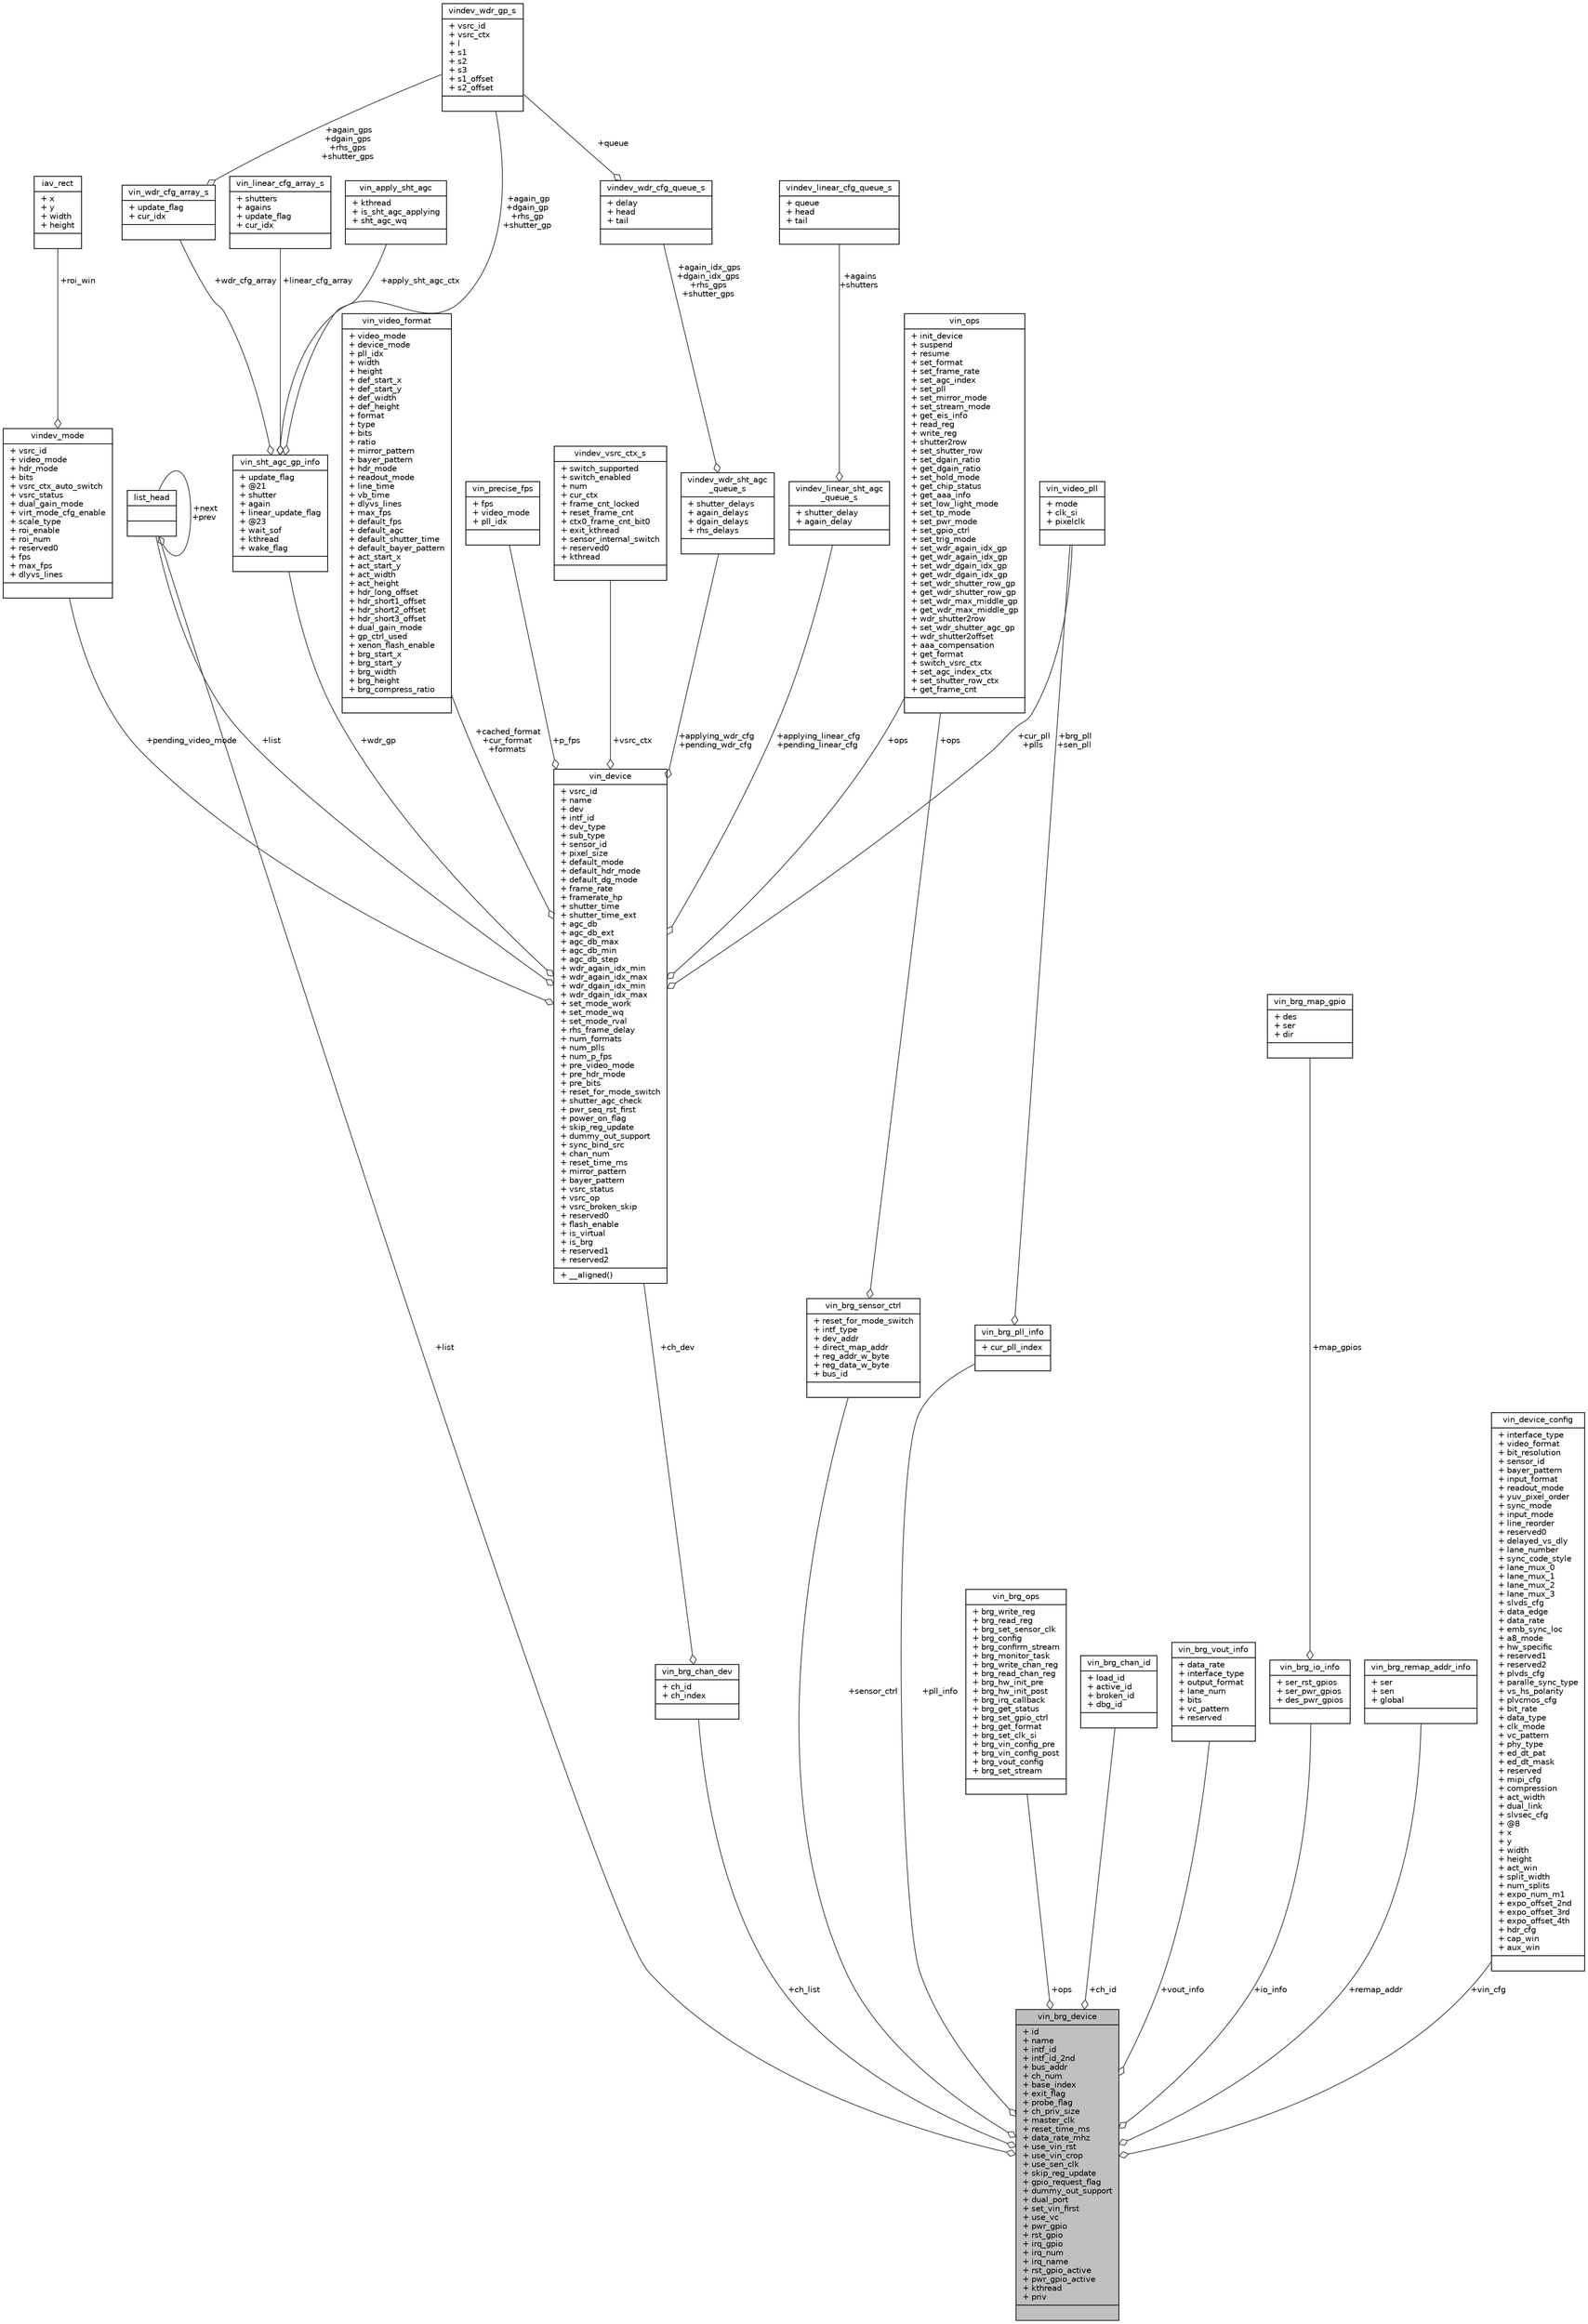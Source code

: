 digraph "vin_brg_device"
{
 // INTERACTIVE_SVG=YES
 // LATEX_PDF_SIZE
  bgcolor="transparent";
  edge [fontname="Helvetica",fontsize="10",labelfontname="Helvetica",labelfontsize="10"];
  node [fontname="Helvetica",fontsize="10",shape=record];
  Node1 [label="{vin_brg_device\n|+ id\l+ name\l+ intf_id\l+ intf_id_2nd\l+ bus_addr\l+ ch_num\l+ base_index\l+ exit_flag\l+ probe_flag\l+ ch_priv_size\l+ master_clk\l+ reset_time_ms\l+ data_rate_mhz\l+ use_vin_rst\l+ use_vin_crop\l+ use_sen_clk\l+ skip_reg_update\l+ gpio_request_flag\l+ dummy_out_support\l+ dual_port\l+ set_vin_first\l+ use_vc\l+ pwr_gpio\l+ rst_gpio\l+ irq_gpio\l+ irq_num\l+ irq_name\l+ rst_gpio_active\l+ pwr_gpio_active\l+ kthread\l+ priv\l|}",height=0.2,width=0.4,color="black", fillcolor="grey75", style="filled", fontcolor="black",tooltip=" "];
  Node2 -> Node1 [color="grey25",fontsize="10",style="solid",label=" +list" ,arrowhead="odiamond",fontname="Helvetica"];
  Node2 [label="{list_head\n||}",height=0.2,width=0.4,color="black",URL="/root/CooperSDK1.6_Provided/cooper_linux_sdk_1.6_20240129/cooper_linux_sdk_1.6/ambarella/out/doc_out/cv3_doc/doc/library/library.tag$d9/d93/structlist__head",tooltip=" "];
  Node2 -> Node2 [color="grey25",fontsize="10",style="solid",label=" +next\n+prev" ,arrowhead="odiamond",fontname="Helvetica"];
  Node3 -> Node1 [color="grey25",fontsize="10",style="solid",label=" +ops" ,arrowhead="odiamond",fontname="Helvetica"];
  Node3 [label="{vin_brg_ops\n|+ brg_write_reg\l+ brg_read_reg\l+ brg_set_sensor_clk\l+ brg_config\l+ brg_confirm_stream\l+ brg_monitor_task\l+ brg_write_chan_reg\l+ brg_read_chan_reg\l+ brg_hw_init_pre\l+ brg_hw_init_post\l+ brg_irq_callback\l+ brg_get_status\l+ brg_set_gpio_ctrl\l+ brg_get_format\l+ brg_set_clk_si\l+ brg_vin_config_pre\l+ brg_vin_config_post\l+ brg_vout_config\l+ brg_set_stream\l|}",height=0.2,width=0.4,color="black",URL="$d7/d15/structvin__brg__ops.html",tooltip=" "];
  Node4 -> Node1 [color="grey25",fontsize="10",style="solid",label=" +ch_id" ,arrowhead="odiamond",fontname="Helvetica"];
  Node4 [label="{vin_brg_chan_id\n|+ load_id\l+ active_id\l+ broken_id\l+ dbg_id\l|}",height=0.2,width=0.4,color="black",URL="$d7/d20/structvin__brg__chan__id.html",tooltip=" "];
  Node5 -> Node1 [color="grey25",fontsize="10",style="solid",label=" +ch_list" ,arrowhead="odiamond",fontname="Helvetica"];
  Node5 [label="{vin_brg_chan_dev\n|+ ch_id\l+ ch_index\l|}",height=0.2,width=0.4,color="black",URL="$d0/d6a/structvin__brg__chan__dev.html",tooltip=" "];
  Node6 -> Node5 [color="grey25",fontsize="10",style="solid",label=" +ch_dev" ,arrowhead="odiamond",fontname="Helvetica"];
  Node6 [label="{vin_device\n|+ vsrc_id\l+ name\l+ dev\l+ intf_id\l+ dev_type\l+ sub_type\l+ sensor_id\l+ pixel_size\l+ default_mode\l+ default_hdr_mode\l+ default_dg_mode\l+ frame_rate\l+ framerate_hp\l+ shutter_time\l+ shutter_time_ext\l+ agc_db\l+ agc_db_ext\l+ agc_db_max\l+ agc_db_min\l+ agc_db_step\l+ wdr_again_idx_min\l+ wdr_again_idx_max\l+ wdr_dgain_idx_min\l+ wdr_dgain_idx_max\l+ set_mode_work\l+ set_mode_wq\l+ set_mode_rval\l+ rhs_frame_delay\l+ num_formats\l+ num_plls\l+ num_p_fps\l+ pre_video_mode\l+ pre_hdr_mode\l+ pre_bits\l+ reset_for_mode_switch\l+ shutter_agc_check\l+ pwr_seq_rst_first\l+ power_on_flag\l+ skip_reg_update\l+ dummy_out_support\l+ sync_bind_src\l+ chan_num\l+ reset_time_ms\l+ mirror_pattern\l+ bayer_pattern\l+ vsrc_status\l+ vsrc_op\l+ vsrc_broken_skip\l+ reserved0\l+ flash_enable\l+ is_virtual\l+ is_brg\l+ reserved1\l+ reserved2\l|+ __aligned()\l}",height=0.2,width=0.4,color="black",URL="$d3/d78/structvin__device.html",tooltip=" "];
  Node7 -> Node6 [color="grey25",fontsize="10",style="solid",label=" +ops" ,arrowhead="odiamond",fontname="Helvetica"];
  Node7 [label="{vin_ops\n|+ init_device\l+ suspend\l+ resume\l+ set_format\l+ set_frame_rate\l+ set_agc_index\l+ set_pll\l+ set_mirror_mode\l+ set_stream_mode\l+ get_eis_info\l+ read_reg\l+ write_reg\l+ shutter2row\l+ set_shutter_row\l+ set_dgain_ratio\l+ get_dgain_ratio\l+ set_hold_mode\l+ get_chip_status\l+ get_aaa_info\l+ set_low_light_mode\l+ set_tp_mode\l+ set_pwr_mode\l+ set_gpio_ctrl\l+ set_trig_mode\l+ set_wdr_again_idx_gp\l+ get_wdr_again_idx_gp\l+ set_wdr_dgain_idx_gp\l+ get_wdr_dgain_idx_gp\l+ set_wdr_shutter_row_gp\l+ get_wdr_shutter_row_gp\l+ set_wdr_max_middle_gp\l+ get_wdr_max_middle_gp\l+ wdr_shutter2row\l+ set_wdr_shutter_agc_gp\l+ wdr_shutter2offset\l+ aaa_compensation\l+ get_format\l+ switch_vsrc_ctx\l+ set_agc_index_ctx\l+ set_shutter_row_ctx\l+ get_frame_cnt\l|}",height=0.2,width=0.4,color="black",URL="$de/de0/structvin__ops.html",tooltip=" "];
  Node2 -> Node6 [color="grey25",fontsize="10",style="solid",label=" +list" ,arrowhead="odiamond",fontname="Helvetica"];
  Node8 -> Node6 [color="grey25",fontsize="10",style="solid",label=" +applying_wdr_cfg\n+pending_wdr_cfg" ,arrowhead="odiamond",fontname="Helvetica"];
  Node8 [label="{vindev_wdr_sht_agc\l_queue_s\n|+ shutter_delays\l+ again_delays\l+ dgain_delays\l+ rhs_delays\l|}",height=0.2,width=0.4,color="black",URL="$df/de1/structvindev__wdr__sht__agc__queue__s.html",tooltip=" "];
  Node9 -> Node8 [color="grey25",fontsize="10",style="solid",label=" +again_idx_gps\n+dgain_idx_gps\n+rhs_gps\n+shutter_gps" ,arrowhead="odiamond",fontname="Helvetica"];
  Node9 [label="{vindev_wdr_cfg_queue_s\n|+ delay\l+ head\l+ tail\l|}",height=0.2,width=0.4,color="black",URL="$dd/de3/structvindev__wdr__cfg__queue__s.html",tooltip=" "];
  Node10 -> Node9 [color="grey25",fontsize="10",style="solid",label=" +queue" ,arrowhead="odiamond",fontname="Helvetica"];
  Node10 [label="{vindev_wdr_gp_s\n|+ vsrc_id\l+ vsrc_ctx\l+ l\l+ s1\l+ s2\l+ s3\l+ s1_offset\l+ s2_offset\l|}",height=0.2,width=0.4,color="black",URL="/root/CooperSDK1.6_Provided/cooper_linux_sdk_1.6_20240129/cooper_linux_sdk_1.6/ambarella/out/doc_out/cv3_doc/doc/library/library.tag$df/d81/structvindev__wdr__gp__s",tooltip=" "];
  Node11 -> Node6 [color="grey25",fontsize="10",style="solid",label=" +applying_linear_cfg\n+pending_linear_cfg" ,arrowhead="odiamond",fontname="Helvetica"];
  Node11 [label="{vindev_linear_sht_agc\l_queue_s\n|+ shutter_delay\l+ again_delay\l|}",height=0.2,width=0.4,color="black",URL="$db/d55/structvindev__linear__sht__agc__queue__s.html",tooltip=" "];
  Node12 -> Node11 [color="grey25",fontsize="10",style="solid",label=" +agains\n+shutters" ,arrowhead="odiamond",fontname="Helvetica"];
  Node12 [label="{vindev_linear_cfg_queue_s\n|+ queue\l+ head\l+ tail\l|}",height=0.2,width=0.4,color="black",URL="$db/d14/structvindev__linear__cfg__queue__s.html",tooltip=" "];
  Node13 -> Node6 [color="grey25",fontsize="10",style="solid",label=" +pending_video_mode" ,arrowhead="odiamond",fontname="Helvetica"];
  Node13 [label="{vindev_mode\n|+ vsrc_id\l+ video_mode\l+ hdr_mode\l+ bits\l+ vsrc_ctx_auto_switch\l+ vsrc_status\l+ dual_gain_mode\l+ virt_mode_cfg_enable\l+ scale_type\l+ roi_enable\l+ roi_num\l+ reserved0\l+ fps\l+ max_fps\l+ dlyvs_lines\l|}",height=0.2,width=0.4,color="black",URL="/root/CooperSDK1.6_Provided/cooper_linux_sdk_1.6_20240129/cooper_linux_sdk_1.6/ambarella/out/doc_out/cv3_doc/doc/library/library.tag$da/d3f/structvindev__mode",tooltip=" "];
  Node14 -> Node13 [color="grey25",fontsize="10",style="solid",label=" +roi_win" ,arrowhead="odiamond",fontname="Helvetica"];
  Node14 [label="{iav_rect\n|+ x\l+ y\l+ width\l+ height\l|}",height=0.2,width=0.4,color="black",URL="$de/d3a/structiav__rect.html",tooltip="IAV rectangle."];
  Node15 -> Node6 [color="grey25",fontsize="10",style="solid",label=" +cached_format\n+cur_format\n+formats" ,arrowhead="odiamond",fontname="Helvetica"];
  Node15 [label="{vin_video_format\n|+ video_mode\l+ device_mode\l+ pll_idx\l+ width\l+ height\l+ def_start_x\l+ def_start_y\l+ def_width\l+ def_height\l+ format\l+ type\l+ bits\l+ ratio\l+ mirror_pattern\l+ bayer_pattern\l+ hdr_mode\l+ readout_mode\l+ line_time\l+ vb_time\l+ dlyvs_lines\l+ max_fps\l+ default_fps\l+ default_agc\l+ default_shutter_time\l+ default_bayer_pattern\l+ act_start_x\l+ act_start_y\l+ act_width\l+ act_height\l+ hdr_long_offset\l+ hdr_short1_offset\l+ hdr_short2_offset\l+ hdr_short3_offset\l+ dual_gain_mode\l+ gp_ctrl_used\l+ xenon_flash_enable\l+ brg_start_x\l+ brg_start_y\l+ brg_width\l+ brg_height\l+ brg_compress_ratio\l|}",height=0.2,width=0.4,color="black",URL="$d6/db6/structvin__video__format.html",tooltip=" "];
  Node16 -> Node6 [color="grey25",fontsize="10",style="solid",label=" +cur_pll\n+plls" ,arrowhead="odiamond",fontname="Helvetica"];
  Node16 [label="{vin_video_pll\n|+ mode\l+ clk_si\l+ pixelclk\l|}",height=0.2,width=0.4,color="black",URL="$d5/dad/structvin__video__pll.html",tooltip=" "];
  Node17 -> Node6 [color="grey25",fontsize="10",style="solid",label=" +p_fps" ,arrowhead="odiamond",fontname="Helvetica"];
  Node17 [label="{vin_precise_fps\n|+ fps\l+ video_mode\l+ pll_idx\l|}",height=0.2,width=0.4,color="black",URL="$de/d84/structvin__precise__fps.html",tooltip=" "];
  Node18 -> Node6 [color="grey25",fontsize="10",style="solid",label=" +wdr_gp" ,arrowhead="odiamond",fontname="Helvetica"];
  Node18 [label="{vin_sht_agc_gp_info\n|+ update_flag\l+ @21\l+ shutter\l+ again\l+ linear_update_flag\l+ @23\l+ wait_sof\l+ kthread\l+ wake_flag\l|}",height=0.2,width=0.4,color="black",URL="$da/d9a/structvin__sht__agc__gp__info.html",tooltip=" "];
  Node10 -> Node18 [color="grey25",fontsize="10",style="solid",label=" +again_gp\n+dgain_gp\n+rhs_gp\n+shutter_gp" ,arrowhead="odiamond",fontname="Helvetica"];
  Node19 -> Node18 [color="grey25",fontsize="10",style="solid",label=" +wdr_cfg_array" ,arrowhead="odiamond",fontname="Helvetica"];
  Node19 [label="{vin_wdr_cfg_array_s\n|+ update_flag\l+ cur_idx\l|}",height=0.2,width=0.4,color="black",URL="$d4/d82/structvin__wdr__cfg__array__s.html",tooltip=" "];
  Node10 -> Node19 [color="grey25",fontsize="10",style="solid",label=" +again_gps\n+dgain_gps\n+rhs_gps\n+shutter_gps" ,arrowhead="odiamond",fontname="Helvetica"];
  Node20 -> Node18 [color="grey25",fontsize="10",style="solid",label=" +linear_cfg_array" ,arrowhead="odiamond",fontname="Helvetica"];
  Node20 [label="{vin_linear_cfg_array_s\n|+ shutters\l+ agains\l+ update_flag\l+ cur_idx\l|}",height=0.2,width=0.4,color="black",URL="$d9/d29/structvin__linear__cfg__array__s.html",tooltip=" "];
  Node21 -> Node18 [color="grey25",fontsize="10",style="solid",label=" +apply_sht_agc_ctx" ,arrowhead="odiamond",fontname="Helvetica"];
  Node21 [label="{vin_apply_sht_agc\n|+ kthread\l+ is_sht_agc_applying\l+ sht_agc_wq\l|}",height=0.2,width=0.4,color="black",URL="$d1/d5e/structvin__apply__sht__agc.html",tooltip=" "];
  Node22 -> Node6 [color="grey25",fontsize="10",style="solid",label=" +vsrc_ctx" ,arrowhead="odiamond",fontname="Helvetica"];
  Node22 [label="{vindev_vsrc_ctx_s\n|+ switch_supported\l+ switch_enabled\l+ num\l+ cur_ctx\l+ frame_cnt_locked\l+ reset_frame_cnt\l+ ctx0_frame_cnt_bit0\l+ exit_kthread\l+ sensor_internal_switch\l+ reserved0\l+ kthread\l|}",height=0.2,width=0.4,color="black",URL="$d0/d63/structvindev__vsrc__ctx__s.html",tooltip=" "];
  Node23 -> Node1 [color="grey25",fontsize="10",style="solid",label=" +sensor_ctrl" ,arrowhead="odiamond",fontname="Helvetica"];
  Node23 [label="{vin_brg_sensor_ctrl\n|+ reset_for_mode_switch\l+ intf_type\l+ dev_addr\l+ direct_map_addr\l+ reg_addr_w_byte\l+ reg_data_w_byte\l+ bus_id\l|}",height=0.2,width=0.4,color="black",URL="$d4/daa/structvin__brg__sensor__ctrl.html",tooltip=" "];
  Node7 -> Node23 [color="grey25",fontsize="10",style="solid",label=" +ops" ,arrowhead="odiamond",fontname="Helvetica"];
  Node24 -> Node1 [color="grey25",fontsize="10",style="solid",label=" +pll_info" ,arrowhead="odiamond",fontname="Helvetica"];
  Node24 [label="{vin_brg_pll_info\n|+ cur_pll_index\l|}",height=0.2,width=0.4,color="black",URL="$dd/d18/structvin__brg__pll__info.html",tooltip=" "];
  Node16 -> Node24 [color="grey25",fontsize="10",style="solid",label=" +brg_pll\n+sen_pll" ,arrowhead="odiamond",fontname="Helvetica"];
  Node25 -> Node1 [color="grey25",fontsize="10",style="solid",label=" +vout_info" ,arrowhead="odiamond",fontname="Helvetica"];
  Node25 [label="{vin_brg_vout_info\n|+ data_rate\l+ interface_type\l+ output_format\l+ lane_num\l+ bits\l+ vc_pattern\l+ reserved\l|}",height=0.2,width=0.4,color="black",URL="$df/d1a/structvin__brg__vout__info.html",tooltip=" "];
  Node26 -> Node1 [color="grey25",fontsize="10",style="solid",label=" +io_info" ,arrowhead="odiamond",fontname="Helvetica"];
  Node26 [label="{vin_brg_io_info\n|+ ser_rst_gpios\l+ ser_pwr_gpios\l+ des_pwr_gpios\l|}",height=0.2,width=0.4,color="black",URL="$d8/d4e/structvin__brg__io__info.html",tooltip=" "];
  Node27 -> Node26 [color="grey25",fontsize="10",style="solid",label=" +map_gpios" ,arrowhead="odiamond",fontname="Helvetica"];
  Node27 [label="{vin_brg_map_gpio\n|+ des\l+ ser\l+ dir\l|}",height=0.2,width=0.4,color="black",URL="$d7/d77/structvin__brg__map__gpio.html",tooltip=" "];
  Node28 -> Node1 [color="grey25",fontsize="10",style="solid",label=" +remap_addr" ,arrowhead="odiamond",fontname="Helvetica"];
  Node28 [label="{vin_brg_remap_addr_info\n|+ ser\l+ sen\l+ global\l|}",height=0.2,width=0.4,color="black",URL="$d0/d66/structvin__brg__remap__addr__info.html",tooltip=" "];
  Node29 -> Node1 [color="grey25",fontsize="10",style="solid",label=" +vin_cfg" ,arrowhead="odiamond",fontname="Helvetica"];
  Node29 [label="{vin_device_config\n|+ interface_type\l+ video_format\l+ bit_resolution\l+ sensor_id\l+ bayer_pattern\l+ input_format\l+ readout_mode\l+ yuv_pixel_order\l+ sync_mode\l+ input_mode\l+ line_reorder\l+ reserved0\l+ delayed_vs_dly\l+ lane_number\l+ sync_code_style\l+ lane_mux_0\l+ lane_mux_1\l+ lane_mux_2\l+ lane_mux_3\l+ slvds_cfg\l+ data_edge\l+ data_rate\l+ emb_sync_loc\l+ a8_mode\l+ hw_specific\l+ reserved1\l+ reserved2\l+ plvds_cfg\l+ paralle_sync_type\l+ vs_hs_polarity\l+ plvcmos_cfg\l+ bit_rate\l+ data_type\l+ clk_mode\l+ vc_pattern\l+ phy_type\l+ ed_dt_pat\l+ ed_dt_mask\l+ reserved\l+ mipi_cfg\l+ compression\l+ act_width\l+ dual_link\l+ slvsec_cfg\l+ @8\l+ x\l+ y\l+ width\l+ height\l+ act_win\l+ split_width\l+ num_splits\l+ expo_num_m1\l+ expo_offset_2nd\l+ expo_offset_3rd\l+ expo_offset_4th\l+ hdr_cfg\l+ cap_win\l+ aux_win\l|}",height=0.2,width=0.4,color="black",URL="$dc/daf/structvin__device__config.html",tooltip=" "];
}
